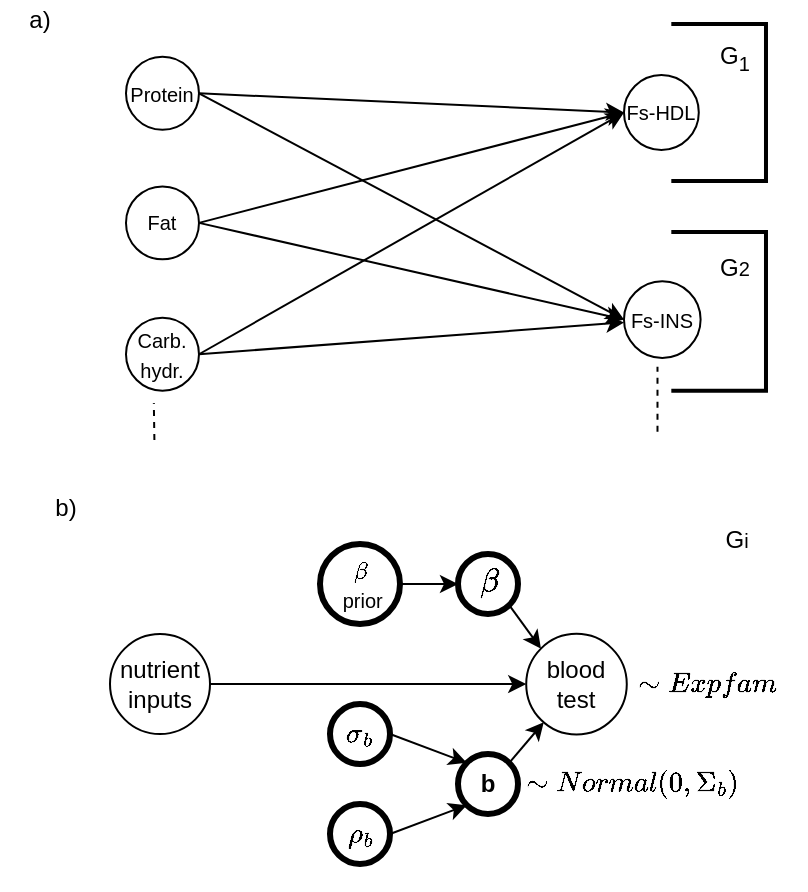 <mxfile version="12.2.2" type="github" pages="1">
  <diagram id="7a_LKrpDPJ6G2shwxeh9" name="Page-1">
    <mxGraphModel dx="1408" dy="701" grid="1" gridSize="10" guides="1" tooltips="1" connect="1" arrows="1" fold="1" page="1" pageScale="1" pageWidth="827" pageHeight="1169" math="1" shadow="0">
      <root>
        <mxCell id="0"/>
        <mxCell id="1" parent="0"/>
        <mxCell id="h_WBOZpWK-lj_75BS1v8-17" value="a)" style="text;html=1;strokeColor=none;fillColor=none;align=center;verticalAlign=middle;whiteSpace=wrap;rounded=0;" parent="1" vertex="1">
          <mxGeometry x="7" y="40" width="40" height="20" as="geometry"/>
        </mxCell>
        <mxCell id="h_WBOZpWK-lj_75BS1v8-18" value="b)" style="text;html=1;strokeColor=none;fillColor=none;align=center;verticalAlign=middle;whiteSpace=wrap;rounded=0;" parent="1" vertex="1">
          <mxGeometry x="20" y="284" width="40" height="20" as="geometry"/>
        </mxCell>
        <mxCell id="Gfi1zAHt-QJwz05imeJw-67" value="" style="group" vertex="1" connectable="0" parent="1">
          <mxGeometry x="62" y="312" width="348" height="173" as="geometry"/>
        </mxCell>
        <mxCell id="h_WBOZpWK-lj_75BS1v8-19" value="blood test" style="ellipse;whiteSpace=wrap;html=1;aspect=fixed;" parent="Gfi1zAHt-QJwz05imeJw-67" vertex="1">
          <mxGeometry x="208.109" y="44.929" width="50.286" height="50.286" as="geometry"/>
        </mxCell>
        <mxCell id="Gfi1zAHt-QJwz05imeJw-34" value="" style="edgeStyle=orthogonalEdgeStyle;rounded=0;orthogonalLoop=1;jettySize=auto;html=1;" edge="1" parent="Gfi1zAHt-QJwz05imeJw-67" source="h_WBOZpWK-lj_75BS1v8-20" target="h_WBOZpWK-lj_75BS1v8-19">
          <mxGeometry relative="1" as="geometry">
            <mxPoint x="158" y="70" as="targetPoint"/>
          </mxGeometry>
        </mxCell>
        <mxCell id="h_WBOZpWK-lj_75BS1v8-20" value="nutrient inputs" style="ellipse;whiteSpace=wrap;html=1;aspect=fixed;" parent="Gfi1zAHt-QJwz05imeJw-67" vertex="1">
          <mxGeometry y="45" width="50" height="50" as="geometry"/>
        </mxCell>
        <mxCell id="h_WBOZpWK-lj_75BS1v8-21" value="&lt;b&gt;b&lt;/b&gt;" style="ellipse;whiteSpace=wrap;html=1;aspect=fixed;strokeWidth=3;" parent="Gfi1zAHt-QJwz05imeJw-67" vertex="1">
          <mxGeometry x="174" y="105" width="30" height="30" as="geometry"/>
        </mxCell>
        <mxCell id="h_WBOZpWK-lj_75BS1v8-22" value="" style="endArrow=classic;html=1;exitX=1;exitY=0;exitDx=0;exitDy=0;" parent="Gfi1zAHt-QJwz05imeJw-67" source="h_WBOZpWK-lj_75BS1v8-21" target="h_WBOZpWK-lj_75BS1v8-19" edge="1">
          <mxGeometry width="50" height="50" relative="1" as="geometry">
            <mxPoint x="145" y="145" as="sourcePoint"/>
            <mxPoint x="195" y="95" as="targetPoint"/>
          </mxGeometry>
        </mxCell>
        <mxCell id="Gfi1zAHt-QJwz05imeJw-18" value="" style="endArrow=classic;html=1;entryX=0;entryY=0;entryDx=0;entryDy=0;exitX=1;exitY=1;exitDx=0;exitDy=0;" edge="1" parent="Gfi1zAHt-QJwz05imeJw-67" source="Gfi1zAHt-QJwz05imeJw-15" target="h_WBOZpWK-lj_75BS1v8-19">
          <mxGeometry width="50" height="50" relative="1" as="geometry">
            <mxPoint x="172" y="39" as="sourcePoint"/>
            <mxPoint x="208" y="65" as="targetPoint"/>
          </mxGeometry>
        </mxCell>
        <mxCell id="Gfi1zAHt-QJwz05imeJw-19" value="\(\sim Normal(0,\Sigma_b)&lt;br&gt;\)" style="text;html=1;resizable=0;autosize=1;align=center;verticalAlign=middle;points=[];fillColor=none;strokeColor=none;rounded=0;" vertex="1" parent="Gfi1zAHt-QJwz05imeJw-67">
          <mxGeometry x="181" y="105" width="160" height="30" as="geometry"/>
        </mxCell>
        <mxCell id="Gfi1zAHt-QJwz05imeJw-22" value="&lt;font style=&quot;font-size: 10px&quot;&gt;\(\beta\)&lt;br&gt;&amp;nbsp;prior&lt;/font&gt;" style="ellipse;whiteSpace=wrap;html=1;aspect=fixed;strokeWidth=3;" vertex="1" parent="Gfi1zAHt-QJwz05imeJw-67">
          <mxGeometry x="105" width="40" height="40" as="geometry"/>
        </mxCell>
        <mxCell id="Gfi1zAHt-QJwz05imeJw-23" value="" style="endArrow=classic;html=1;exitX=1;exitY=0.5;exitDx=0;exitDy=0;entryX=0;entryY=0.5;entryDx=0;entryDy=0;" edge="1" parent="Gfi1zAHt-QJwz05imeJw-67" source="Gfi1zAHt-QJwz05imeJw-22" target="Gfi1zAHt-QJwz05imeJw-15">
          <mxGeometry width="50" height="50" relative="1" as="geometry">
            <mxPoint x="182.142" y="49.142" as="sourcePoint"/>
            <mxPoint x="107" y="45" as="targetPoint"/>
          </mxGeometry>
        </mxCell>
        <mxCell id="Gfi1zAHt-QJwz05imeJw-29" value="" style="group" vertex="1" connectable="0" parent="Gfi1zAHt-QJwz05imeJw-67">
          <mxGeometry x="144" y="5" width="90" height="30" as="geometry"/>
        </mxCell>
        <mxCell id="Gfi1zAHt-QJwz05imeJw-15" value="" style="ellipse;whiteSpace=wrap;html=1;aspect=fixed;strokeWidth=3;" vertex="1" parent="Gfi1zAHt-QJwz05imeJw-29">
          <mxGeometry x="30" width="30" height="30" as="geometry"/>
        </mxCell>
        <mxCell id="Gfi1zAHt-QJwz05imeJw-17" value="&lt;span style=&quot;font-family: &amp;quot;courier new&amp;quot; , &amp;quot;courier&amp;quot; , monospace ; font-size: 14px ; text-align: left ; white-space: normal ; background-color: rgb(255 , 255 , 255)&quot;&gt;\(\beta\)&lt;/span&gt;" style="text;html=1;resizable=0;autosize=1;align=center;verticalAlign=middle;points=[];fillColor=none;strokeColor=none;rounded=0;fontStyle=1" vertex="1" parent="Gfi1zAHt-QJwz05imeJw-29">
          <mxGeometry y="5" width="90" height="20" as="geometry"/>
        </mxCell>
        <mxCell id="Gfi1zAHt-QJwz05imeJw-30" value="\(\sim Expfam\)" style="text;html=1;resizable=0;autosize=1;align=center;verticalAlign=middle;points=[];fillColor=none;strokeColor=none;rounded=0;" vertex="1" parent="Gfi1zAHt-QJwz05imeJw-67">
          <mxGeometry x="248" y="60" width="100" height="20" as="geometry"/>
        </mxCell>
        <mxCell id="Gfi1zAHt-QJwz05imeJw-41" value="&lt;b&gt;\(\sigma_b\)&lt;/b&gt;" style="ellipse;whiteSpace=wrap;html=1;aspect=fixed;strokeWidth=3;" vertex="1" parent="Gfi1zAHt-QJwz05imeJw-67">
          <mxGeometry x="110" y="80" width="30" height="30" as="geometry"/>
        </mxCell>
        <mxCell id="Gfi1zAHt-QJwz05imeJw-57" value="&lt;b&gt;\(\rho_b\)&lt;/b&gt;" style="ellipse;whiteSpace=wrap;html=1;aspect=fixed;strokeWidth=3;" vertex="1" parent="Gfi1zAHt-QJwz05imeJw-67">
          <mxGeometry x="110" y="130" width="30" height="30" as="geometry"/>
        </mxCell>
        <mxCell id="Gfi1zAHt-QJwz05imeJw-65" value="" style="endArrow=classic;html=1;exitX=1;exitY=0.5;exitDx=0;exitDy=0;entryX=0;entryY=0;entryDx=0;entryDy=0;" edge="1" parent="Gfi1zAHt-QJwz05imeJw-67" source="Gfi1zAHt-QJwz05imeJw-41" target="h_WBOZpWK-lj_75BS1v8-21">
          <mxGeometry width="50" height="50" relative="1" as="geometry">
            <mxPoint x="209.607" y="119.393" as="sourcePoint"/>
            <mxPoint x="227.056" y="99.303" as="targetPoint"/>
          </mxGeometry>
        </mxCell>
        <mxCell id="Gfi1zAHt-QJwz05imeJw-66" value="" style="endArrow=classic;html=1;exitX=1;exitY=0.5;exitDx=0;exitDy=0;entryX=0;entryY=1;entryDx=0;entryDy=0;" edge="1" parent="Gfi1zAHt-QJwz05imeJw-67" source="Gfi1zAHt-QJwz05imeJw-57" target="h_WBOZpWK-lj_75BS1v8-21">
          <mxGeometry width="50" height="50" relative="1" as="geometry">
            <mxPoint x="219.607" y="129.393" as="sourcePoint"/>
            <mxPoint x="237.056" y="109.303" as="targetPoint"/>
          </mxGeometry>
        </mxCell>
        <mxCell id="Gfi1zAHt-QJwz05imeJw-70" value="G&lt;span style=&quot;font-size: 10px&quot;&gt;i&lt;/span&gt;" style="text;html=1;resizable=0;autosize=1;align=center;verticalAlign=middle;points=[];fillColor=none;strokeColor=none;rounded=0;" vertex="1" parent="Gfi1zAHt-QJwz05imeJw-67">
          <mxGeometry x="297.757" y="-11.789" width="30" height="20" as="geometry"/>
        </mxCell>
        <mxCell id="Gfi1zAHt-QJwz05imeJw-39" value="" style="group" vertex="1" connectable="0" parent="1">
          <mxGeometry x="70" y="52" width="320" height="208" as="geometry"/>
        </mxCell>
        <mxCell id="h_WBOZpWK-lj_75BS1v8-1" value="&lt;font style=&quot;font-size: 10px&quot;&gt;Protein&lt;/font&gt;" style="ellipse;whiteSpace=wrap;html=1;aspect=fixed;" parent="Gfi1zAHt-QJwz05imeJw-39" vertex="1">
          <mxGeometry y="16.421" width="36.491" height="36.491" as="geometry"/>
        </mxCell>
        <mxCell id="h_WBOZpWK-lj_75BS1v8-2" value="&lt;font style=&quot;font-size: 10px&quot;&gt;Fs-HDL&lt;/font&gt;" style="ellipse;whiteSpace=wrap;html=1;aspect=fixed;" parent="Gfi1zAHt-QJwz05imeJw-39" vertex="1">
          <mxGeometry x="248.994" y="25.544" width="37.404" height="37.404" as="geometry"/>
        </mxCell>
        <mxCell id="h_WBOZpWK-lj_75BS1v8-3" value="&lt;font style=&quot;font-size: 10px&quot;&gt;Fat&lt;/font&gt;" style="ellipse;whiteSpace=wrap;html=1;aspect=fixed;" parent="Gfi1zAHt-QJwz05imeJw-39" vertex="1">
          <mxGeometry y="81.193" width="36.491" height="36.491" as="geometry"/>
        </mxCell>
        <mxCell id="h_WBOZpWK-lj_75BS1v8-4" value="&lt;font style=&quot;font-size: 10px&quot;&gt;Carb. hydr.&lt;/font&gt;" style="ellipse;whiteSpace=wrap;html=1;aspect=fixed;" parent="Gfi1zAHt-QJwz05imeJw-39" vertex="1">
          <mxGeometry y="146.877" width="36.491" height="36.491" as="geometry"/>
        </mxCell>
        <mxCell id="h_WBOZpWK-lj_75BS1v8-5" value="&lt;font style=&quot;font-size: 10px&quot;&gt;Fs-INS&lt;/font&gt;" style="ellipse;whiteSpace=wrap;html=1;aspect=fixed;" parent="Gfi1zAHt-QJwz05imeJw-39" vertex="1">
          <mxGeometry x="248.994" y="128.632" width="38.316" height="38.316" as="geometry"/>
        </mxCell>
        <mxCell id="h_WBOZpWK-lj_75BS1v8-6" value="" style="endArrow=classic;html=1;entryX=0;entryY=0.5;entryDx=0;entryDy=0;exitX=1;exitY=0.5;exitDx=0;exitDy=0;" parent="Gfi1zAHt-QJwz05imeJw-39" source="h_WBOZpWK-lj_75BS1v8-1" target="h_WBOZpWK-lj_75BS1v8-2" edge="1">
          <mxGeometry width="50" height="50" relative="1" as="geometry">
            <mxPoint x="-9.467" y="235.368" as="sourcePoint"/>
            <mxPoint x="24.492" y="202.787" as="targetPoint"/>
          </mxGeometry>
        </mxCell>
        <mxCell id="h_WBOZpWK-lj_75BS1v8-7" value="" style="endArrow=classic;html=1;entryX=0;entryY=0.5;entryDx=0;entryDy=0;exitX=1;exitY=0.5;exitDx=0;exitDy=0;" parent="Gfi1zAHt-QJwz05imeJw-39" source="h_WBOZpWK-lj_75BS1v8-3" target="h_WBOZpWK-lj_75BS1v8-2" edge="1">
          <mxGeometry width="50" height="50" relative="1" as="geometry">
            <mxPoint x="112.786" y="124.591" as="sourcePoint"/>
            <mxPoint x="146.746" y="92.01" as="targetPoint"/>
          </mxGeometry>
        </mxCell>
        <mxCell id="h_WBOZpWK-lj_75BS1v8-8" value="" style="endArrow=classic;html=1;exitX=1;exitY=0.5;exitDx=0;exitDy=0;" parent="Gfi1zAHt-QJwz05imeJw-39" source="h_WBOZpWK-lj_75BS1v8-4" target="h_WBOZpWK-lj_75BS1v8-5" edge="1">
          <mxGeometry width="50" height="50" relative="1" as="geometry">
            <mxPoint x="105.994" y="150.657" as="sourcePoint"/>
            <mxPoint x="139.954" y="118.075" as="targetPoint"/>
          </mxGeometry>
        </mxCell>
        <mxCell id="h_WBOZpWK-lj_75BS1v8-9" value="" style="endArrow=none;dashed=1;html=1;" parent="Gfi1zAHt-QJwz05imeJw-39" edge="1">
          <mxGeometry width="50" height="50" relative="1" as="geometry">
            <mxPoint x="14.201" y="208" as="sourcePoint"/>
            <mxPoint x="13.913" y="189.559" as="targetPoint"/>
          </mxGeometry>
        </mxCell>
        <mxCell id="h_WBOZpWK-lj_75BS1v8-11" value="" style="endArrow=classic;html=1;exitX=1;exitY=0.5;exitDx=0;exitDy=0;entryX=0;entryY=0.5;entryDx=0;entryDy=0;" parent="Gfi1zAHt-QJwz05imeJw-39" source="h_WBOZpWK-lj_75BS1v8-4" target="h_WBOZpWK-lj_75BS1v8-2" edge="1">
          <mxGeometry width="50" height="50" relative="1" as="geometry">
            <mxPoint x="44.868" y="163.689" as="sourcePoint"/>
            <mxPoint x="248.624" y="59.429" as="targetPoint"/>
          </mxGeometry>
        </mxCell>
        <mxCell id="h_WBOZpWK-lj_75BS1v8-12" value="" style="endArrow=classic;html=1;exitX=1;exitY=0.5;exitDx=0;exitDy=0;entryX=0;entryY=0.5;entryDx=0;entryDy=0;" parent="Gfi1zAHt-QJwz05imeJw-39" source="h_WBOZpWK-lj_75BS1v8-3" edge="1" target="h_WBOZpWK-lj_75BS1v8-5">
          <mxGeometry width="50" height="50" relative="1" as="geometry">
            <mxPoint x="44.868" y="98.526" as="sourcePoint"/>
            <mxPoint x="248.624" y="144.14" as="targetPoint"/>
          </mxGeometry>
        </mxCell>
        <mxCell id="h_WBOZpWK-lj_75BS1v8-13" value="" style="endArrow=classic;html=1;exitX=1;exitY=0.5;exitDx=0;exitDy=0;entryX=0;entryY=0.5;entryDx=0;entryDy=0;" parent="Gfi1zAHt-QJwz05imeJw-39" source="h_WBOZpWK-lj_75BS1v8-1" edge="1" target="h_WBOZpWK-lj_75BS1v8-5">
          <mxGeometry width="50" height="50" relative="1" as="geometry">
            <mxPoint x="-77.386" y="92.01" as="sourcePoint"/>
            <mxPoint x="248.624" y="144.14" as="targetPoint"/>
          </mxGeometry>
        </mxCell>
        <mxCell id="Gfi1zAHt-QJwz05imeJw-1" value="" style="strokeWidth=2;html=1;shape=mxgraph.flowchart.annotation_1;align=left;pointerEvents=1;rotation=180;" vertex="1" parent="Gfi1zAHt-QJwz05imeJw-39">
          <mxGeometry x="272.663" width="47.337" height="78.456" as="geometry"/>
        </mxCell>
        <mxCell id="Gfi1zAHt-QJwz05imeJw-3" value="" style="strokeWidth=2;html=1;shape=mxgraph.flowchart.annotation_1;align=left;pointerEvents=1;rotation=180;" vertex="1" parent="Gfi1zAHt-QJwz05imeJw-39">
          <mxGeometry x="272.663" y="104" width="47.337" height="79.368" as="geometry"/>
        </mxCell>
        <mxCell id="Gfi1zAHt-QJwz05imeJw-10" value="" style="endArrow=none;dashed=1;html=1;" edge="1" parent="Gfi1zAHt-QJwz05imeJw-39">
          <mxGeometry width="50" height="50" relative="1" as="geometry">
            <mxPoint x="265.747" y="203.895" as="sourcePoint"/>
            <mxPoint x="265.747" y="171.313" as="targetPoint"/>
          </mxGeometry>
        </mxCell>
        <mxCell id="Gfi1zAHt-QJwz05imeJw-2" value="G&lt;sub&gt;1&lt;/sub&gt;" style="text;html=1;resizable=0;autosize=1;align=center;verticalAlign=middle;points=[];fillColor=none;strokeColor=none;rounded=0;" vertex="1" parent="Gfi1zAHt-QJwz05imeJw-39">
          <mxGeometry x="288.757" y="7.298" width="30" height="20" as="geometry"/>
        </mxCell>
        <mxCell id="Gfi1zAHt-QJwz05imeJw-4" value="G&lt;span style=&quot;font-size: 10px&quot;&gt;2&lt;/span&gt;" style="text;html=1;resizable=0;autosize=1;align=center;verticalAlign=middle;points=[];fillColor=none;strokeColor=none;rounded=0;" vertex="1" parent="Gfi1zAHt-QJwz05imeJw-39">
          <mxGeometry x="288.757" y="112.211" width="30" height="20" as="geometry"/>
        </mxCell>
      </root>
    </mxGraphModel>
  </diagram>
</mxfile>

